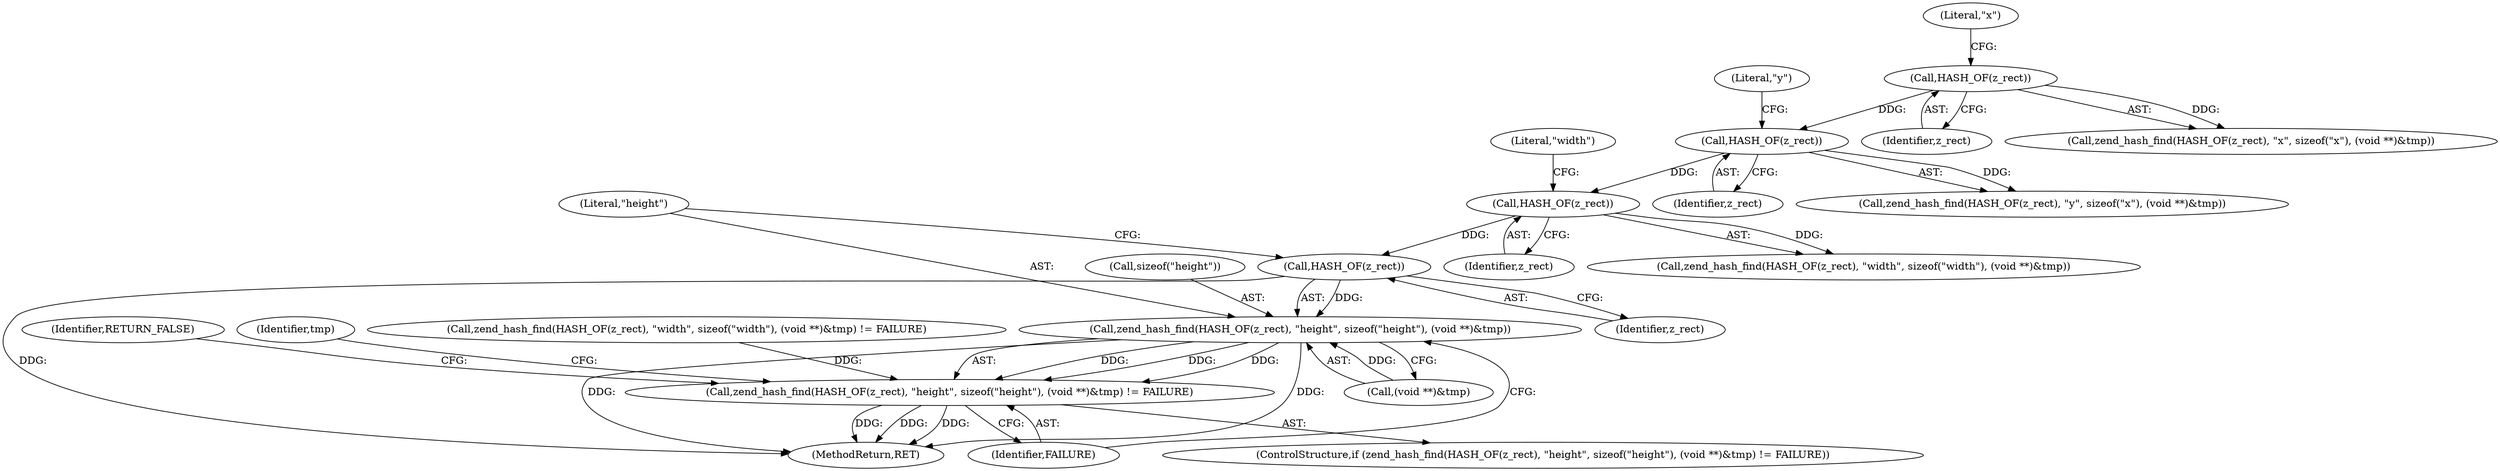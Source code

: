 digraph "0_php-src_2938329ce19cb8c4197dec146c3ec887c6f61d01_1@pointer" {
"1000270" [label="(Call,HASH_OF(z_rect))"];
"1000221" [label="(Call,HASH_OF(z_rect))"];
"1000172" [label="(Call,HASH_OF(z_rect))"];
"1000123" [label="(Call,HASH_OF(z_rect))"];
"1000269" [label="(Call,zend_hash_find(HASH_OF(z_rect), \"height\", sizeof(\"height\"), (void **)&tmp))"];
"1000268" [label="(Call,zend_hash_find(HASH_OF(z_rect), \"height\", sizeof(\"height\"), (void **)&tmp) != FAILURE)"];
"1000268" [label="(Call,zend_hash_find(HASH_OF(z_rect), \"height\", sizeof(\"height\"), (void **)&tmp) != FAILURE)"];
"1000125" [label="(Literal,\"x\")"];
"1000220" [label="(Call,zend_hash_find(HASH_OF(z_rect), \"width\", sizeof(\"width\"), (void **)&tmp))"];
"1000279" [label="(Identifier,FAILURE)"];
"1000219" [label="(Call,zend_hash_find(HASH_OF(z_rect), \"width\", sizeof(\"width\"), (void **)&tmp) != FAILURE)"];
"1000267" [label="(ControlStructure,if (zend_hash_find(HASH_OF(z_rect), \"height\", sizeof(\"height\"), (void **)&tmp) != FAILURE))"];
"1000223" [label="(Literal,\"width\")"];
"1000221" [label="(Call,HASH_OF(z_rect))"];
"1000315" [label="(Identifier,RETURN_FALSE)"];
"1000275" [label="(Call,(void **)&tmp)"];
"1000270" [label="(Call,HASH_OF(z_rect))"];
"1000174" [label="(Literal,\"y\")"];
"1000124" [label="(Identifier,z_rect)"];
"1000284" [label="(Identifier,tmp)"];
"1000173" [label="(Identifier,z_rect)"];
"1000123" [label="(Call,HASH_OF(z_rect))"];
"1000272" [label="(Literal,\"height\")"];
"1000269" [label="(Call,zend_hash_find(HASH_OF(z_rect), \"height\", sizeof(\"height\"), (void **)&tmp))"];
"1000222" [label="(Identifier,z_rect)"];
"1000172" [label="(Call,HASH_OF(z_rect))"];
"1000273" [label="(Call,sizeof(\"height\"))"];
"1000334" [label="(MethodReturn,RET)"];
"1000271" [label="(Identifier,z_rect)"];
"1000171" [label="(Call,zend_hash_find(HASH_OF(z_rect), \"y\", sizeof(\"x\"), (void **)&tmp))"];
"1000122" [label="(Call,zend_hash_find(HASH_OF(z_rect), \"x\", sizeof(\"x\"), (void **)&tmp))"];
"1000270" -> "1000269"  [label="AST: "];
"1000270" -> "1000271"  [label="CFG: "];
"1000271" -> "1000270"  [label="AST: "];
"1000272" -> "1000270"  [label="CFG: "];
"1000270" -> "1000334"  [label="DDG: "];
"1000270" -> "1000269"  [label="DDG: "];
"1000221" -> "1000270"  [label="DDG: "];
"1000221" -> "1000220"  [label="AST: "];
"1000221" -> "1000222"  [label="CFG: "];
"1000222" -> "1000221"  [label="AST: "];
"1000223" -> "1000221"  [label="CFG: "];
"1000221" -> "1000220"  [label="DDG: "];
"1000172" -> "1000221"  [label="DDG: "];
"1000172" -> "1000171"  [label="AST: "];
"1000172" -> "1000173"  [label="CFG: "];
"1000173" -> "1000172"  [label="AST: "];
"1000174" -> "1000172"  [label="CFG: "];
"1000172" -> "1000171"  [label="DDG: "];
"1000123" -> "1000172"  [label="DDG: "];
"1000123" -> "1000122"  [label="AST: "];
"1000123" -> "1000124"  [label="CFG: "];
"1000124" -> "1000123"  [label="AST: "];
"1000125" -> "1000123"  [label="CFG: "];
"1000123" -> "1000122"  [label="DDG: "];
"1000269" -> "1000268"  [label="AST: "];
"1000269" -> "1000275"  [label="CFG: "];
"1000272" -> "1000269"  [label="AST: "];
"1000273" -> "1000269"  [label="AST: "];
"1000275" -> "1000269"  [label="AST: "];
"1000279" -> "1000269"  [label="CFG: "];
"1000269" -> "1000334"  [label="DDG: "];
"1000269" -> "1000334"  [label="DDG: "];
"1000269" -> "1000268"  [label="DDG: "];
"1000269" -> "1000268"  [label="DDG: "];
"1000269" -> "1000268"  [label="DDG: "];
"1000275" -> "1000269"  [label="DDG: "];
"1000268" -> "1000267"  [label="AST: "];
"1000268" -> "1000279"  [label="CFG: "];
"1000279" -> "1000268"  [label="AST: "];
"1000284" -> "1000268"  [label="CFG: "];
"1000315" -> "1000268"  [label="CFG: "];
"1000268" -> "1000334"  [label="DDG: "];
"1000268" -> "1000334"  [label="DDG: "];
"1000268" -> "1000334"  [label="DDG: "];
"1000219" -> "1000268"  [label="DDG: "];
}
